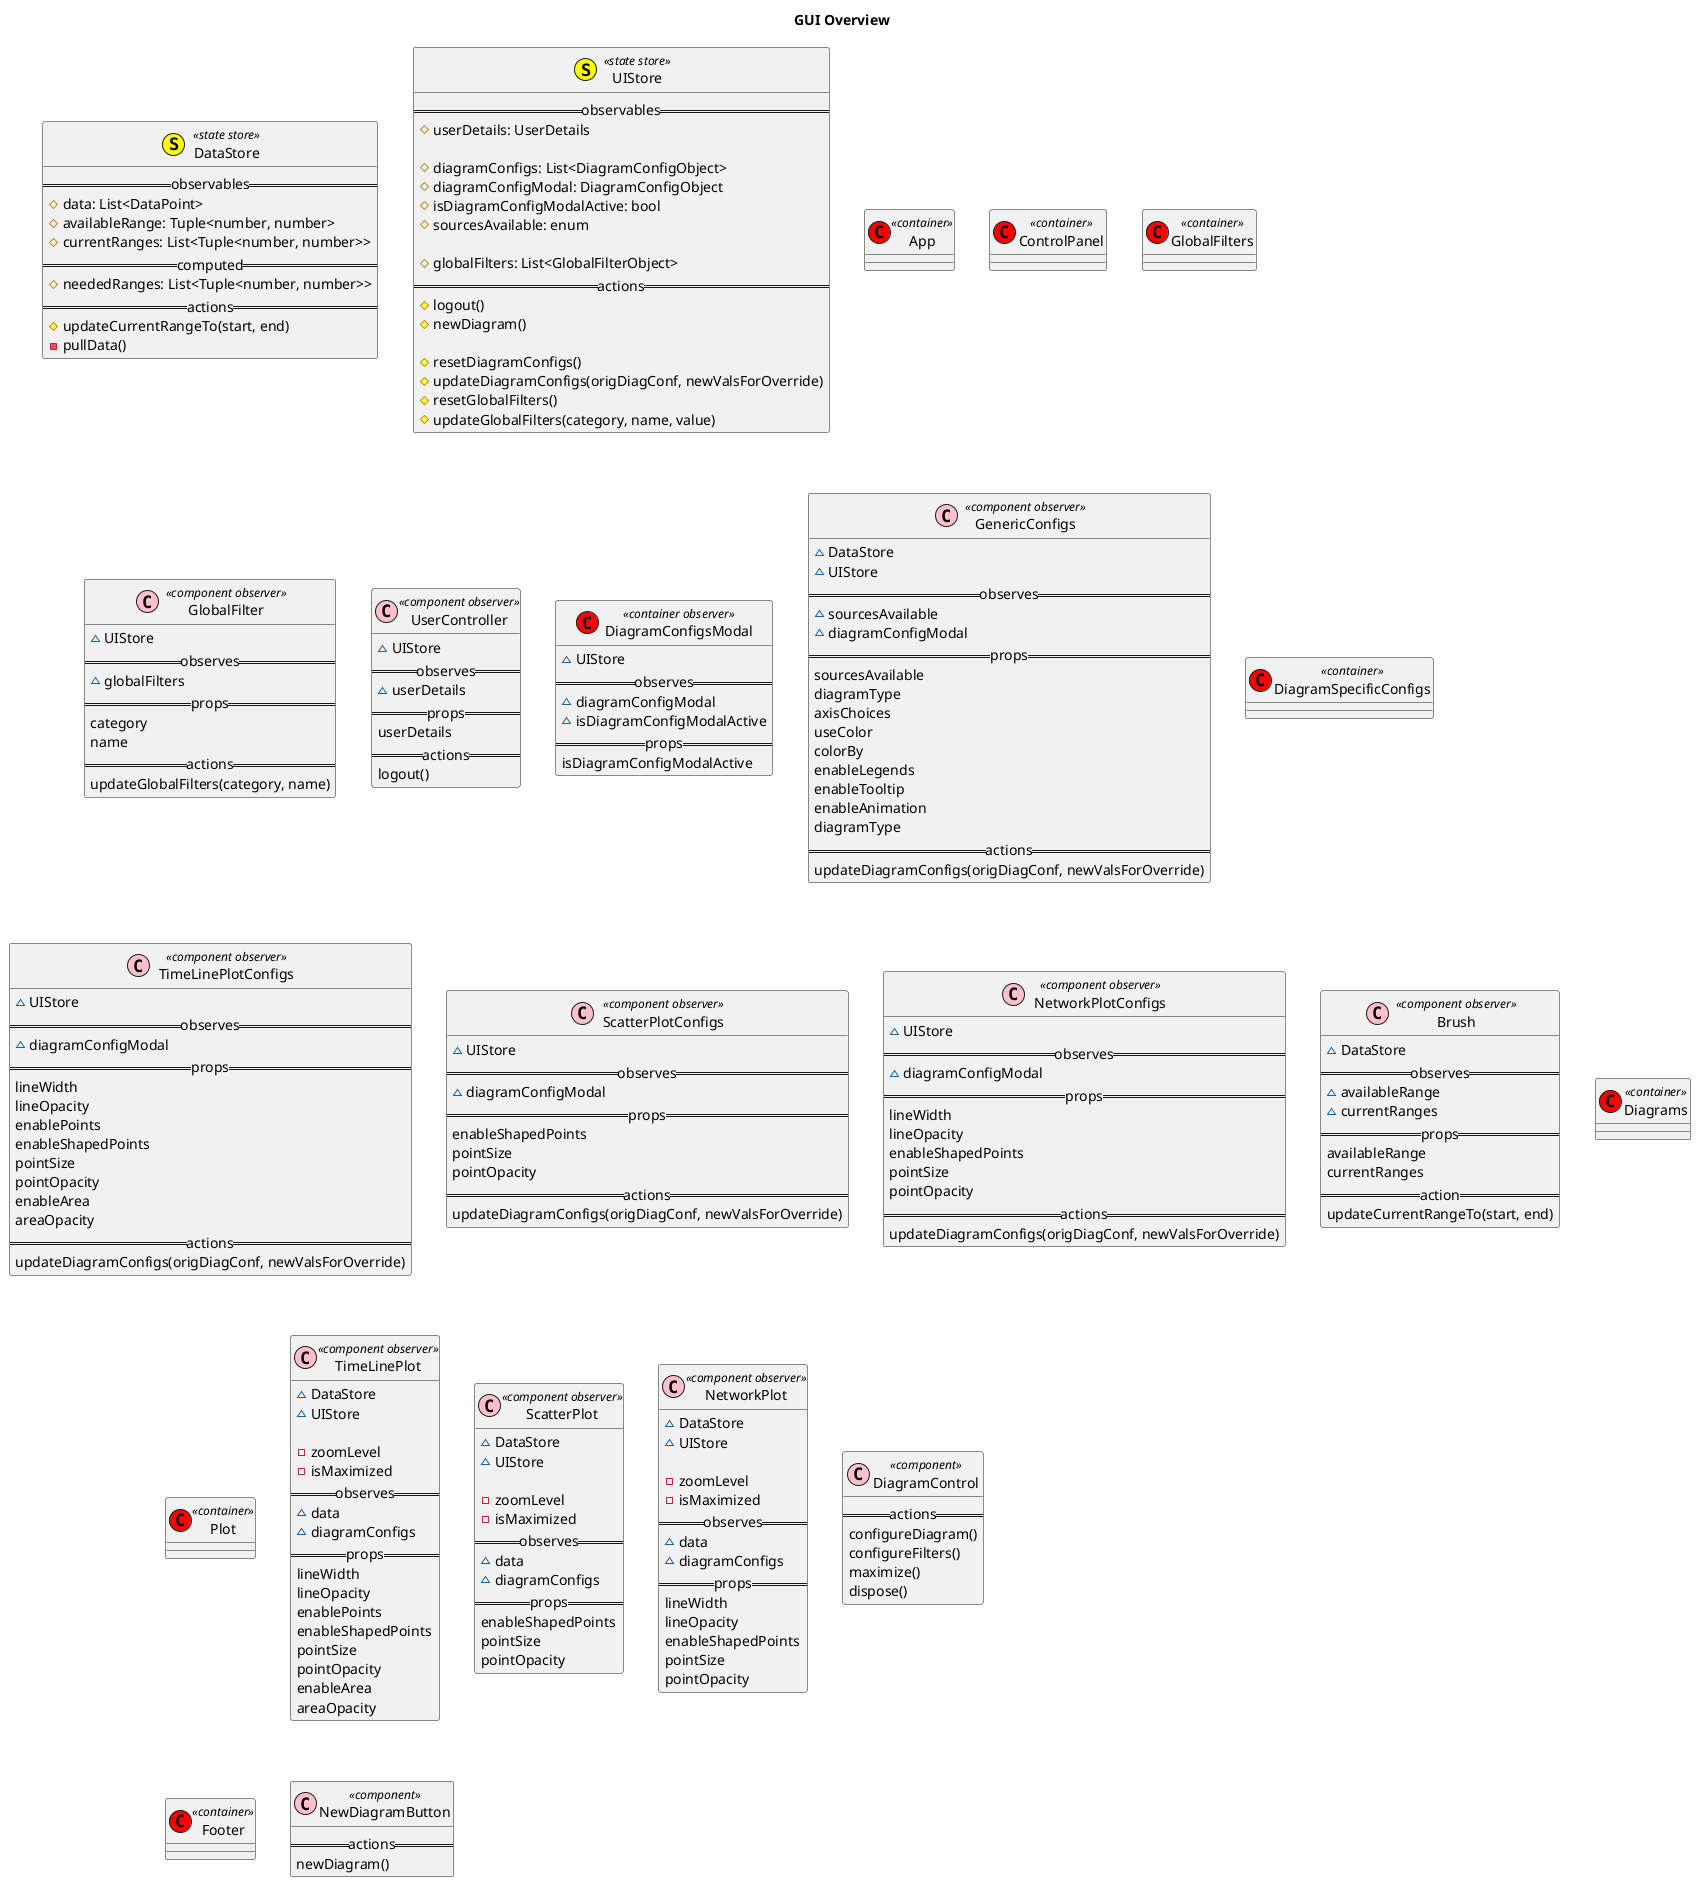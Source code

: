 @startuml
title GUI Overview

class DataStore << (S,Yellow) state store >> {
  ==observables==
  # data: List<DataPoint>
  # availableRange: Tuple<number, number>
  # currentRanges: List<Tuple<number, number>>
  ==computed==
  # neededRanges: List<Tuple<number, number>>
  ==actions==
  # updateCurrentRangeTo(start, end)
  - pullData()
}

class UIStore << (S,Yellow) state store >> {
  ==observables==
  # userDetails: UserDetails

  # diagramConfigs: List<DiagramConfigObject>
  # diagramConfigModal: DiagramConfigObject
  # isDiagramConfigModalActive: bool
  # sourcesAvailable: enum

  # globalFilters: List<GlobalFilterObject>
  ==actions==
  # logout()
  # newDiagram()

  # resetDiagramConfigs()
  # updateDiagramConfigs(origDiagConf, newValsForOverride)
  # resetGlobalFilters()
  # updateGlobalFilters(category, name, value)
}

class App << (C,red) container >> {
}

class ControlPanel << (C,red) container >> {
}

class GlobalFilters << (C,red) container >> {
}

class GlobalFilter << (C,pink) component observer >> {
  ~ UIStore
  ==observes==
  ~ globalFilters
  ==props==
  category
  name
  ==actions==
  updateGlobalFilters(category, name)
}

class UserController << (C,pink) component observer >> {
  ~ UIStore
  ==observes==
  ~ userDetails
  ==props==
  userDetails
  ==actions==
  logout()
}

class DiagramConfigsModal << (C,red) container observer >> {
  ~ UIStore
  ==observes==
  ~ diagramConfigModal
  ~ isDiagramConfigModalActive
  ==props==
  isDiagramConfigModalActive
}

class GenericConfigs << (C,pink) component observer >> {
  ~ DataStore
  ~ UIStore
  ==observes==
  ~ sourcesAvailable
  ~ diagramConfigModal
  ==props==
  sourcesAvailable
  diagramType
  axisChoices
  useColor
  colorBy
  enableLegends
  enableTooltip
  enableAnimation
  diagramType
  ==actions==
  updateDiagramConfigs(origDiagConf, newValsForOverride)
}

class DiagramSpecificConfigs << (C,red) container >> {
}

class TimeLinePlotConfigs  << (C,pink) component observer >> {
  ~ UIStore
  ==observes==
  ~ diagramConfigModal
  ==props==
  lineWidth
  lineOpacity
  enablePoints
  enableShapedPoints
  pointSize
  pointOpacity
  enableArea
  areaOpacity
  ==actions==
  updateDiagramConfigs(origDiagConf, newValsForOverride)
}

class ScatterPlotConfigs  << (C,pink) component observer >> {
  ~ UIStore
  ==observes==
  ~ diagramConfigModal
  ==props==
  enableShapedPoints
  pointSize
  pointOpacity
  ==actions==
  updateDiagramConfigs(origDiagConf, newValsForOverride)
}

class NetworkPlotConfigs  << (C,pink) component observer >> {
  ~ UIStore
  ==observes==
  ~ diagramConfigModal
  ==props==
  lineWidth
  lineOpacity
  enableShapedPoints
  pointSize
  pointOpacity
  ==actions==
  updateDiagramConfigs(origDiagConf, newValsForOverride)
}

class Brush << (C,pink) component observer >> {
  ~ DataStore
  ==observes==
  ~ availableRange
  ~ currentRanges
  ==props==
  availableRange
  currentRanges
  ==action==
  updateCurrentRangeTo(start, end)
}

class Diagrams << (C,red) container >> {
}

class Plot << (C,red) container >> {
}

class TimeLinePlot  << (C,pink) component observer >> {
  ~ DataStore
  ~ UIStore

  - zoomLevel
  - isMaximized
  ==observes==
  ~ data
  ~ diagramConfigs
  ==props==
  lineWidth
  lineOpacity
  enablePoints
  enableShapedPoints
  pointSize
  pointOpacity
  enableArea
  areaOpacity
}

class ScatterPlot  << (C,pink) component observer >> {
  ~ DataStore
  ~ UIStore

  - zoomLevel
  - isMaximized
  ==observes==
  ~ data
  ~ diagramConfigs
  ==props==
  enableShapedPoints
  pointSize
  pointOpacity
}

class NetworkPlot  << (C,pink) component observer >> {
  ~ DataStore
  ~ UIStore

  - zoomLevel
  - isMaximized
  ==observes==
  ~ data
  ~ diagramConfigs
  ==props==
  lineWidth
  lineOpacity
  enableShapedPoints
  pointSize
  pointOpacity
}

class DiagramControl << (C,pink) component >> {
  ==actions==
  configureDiagram()
  configureFilters()
  maximize()
  dispose()
}

class Footer << (C,red) container >> {
}

class NewDiagramButton << (C,pink) component >> {
  ==actions==
  newDiagram()
}

@enduml

